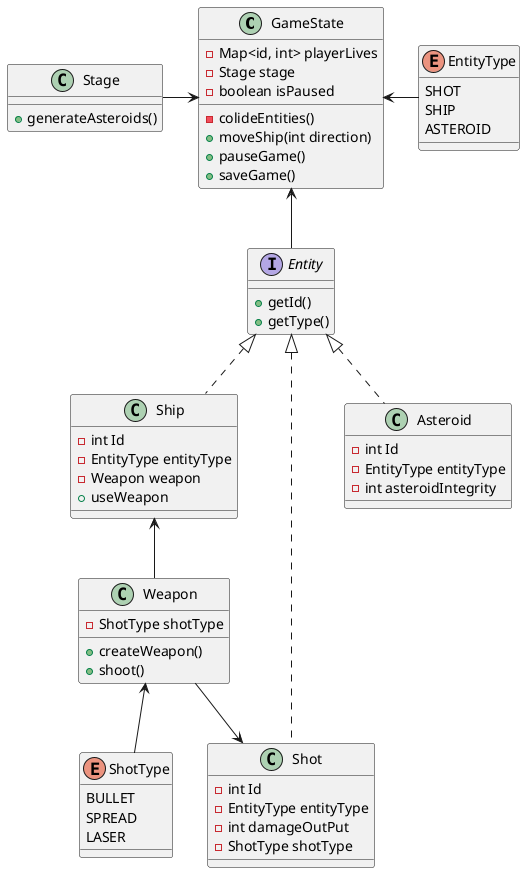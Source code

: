 @startuml
'https://plantuml.com/sequence-diagram

class GameState{
- Map<id, int> playerLives
- Stage stage
- boolean isPaused
- colideEntities()
+ moveShip(int direction)
+ pauseGame()
+ saveGame()
}

GameState <-- Entity
interface Entity{
+getId()
+getType()
}

Entity <|.. Ship
class Ship{
- int Id
- EntityType entityType
- Weapon weapon
+ useWeapon
}

Weapon --> Shot
Ship <--Weapon
class Weapon{
- ShotType shotType
+ createWeapon()
+ shoot()
}

Entity <|.. Shot
class Shot{
- int Id
- EntityType entityType
- int damageOutPut
- ShotType shotType
}

Stage -> GameState
class Stage{
+ generateAsteroids()
}

Entity <|.. Asteroid
class Asteroid{
- int Id
- EntityType entityType
- int asteroidIntegrity
}

Weapon <-- ShotType
enum ShotType{
BULLET
SPREAD
LASER
}

GameState <- EntityType
enum EntityType{
SHOT
SHIP
ASTEROID
}
@enduml